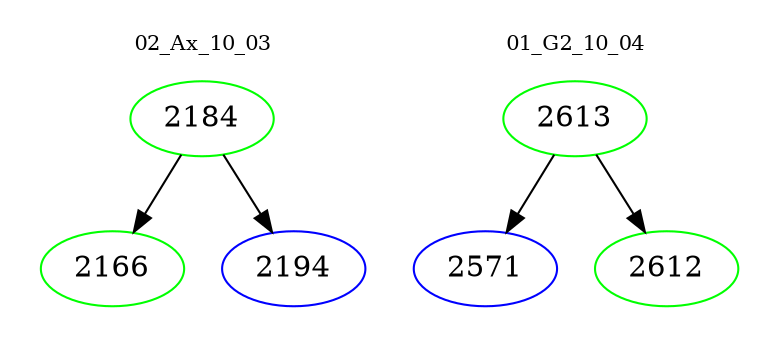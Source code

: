 digraph{
subgraph cluster_0 {
color = white
label = "02_Ax_10_03";
fontsize=10;
T0_2184 [label="2184", color="green"]
T0_2184 -> T0_2166 [color="black"]
T0_2166 [label="2166", color="green"]
T0_2184 -> T0_2194 [color="black"]
T0_2194 [label="2194", color="blue"]
}
subgraph cluster_1 {
color = white
label = "01_G2_10_04";
fontsize=10;
T1_2613 [label="2613", color="green"]
T1_2613 -> T1_2571 [color="black"]
T1_2571 [label="2571", color="blue"]
T1_2613 -> T1_2612 [color="black"]
T1_2612 [label="2612", color="green"]
}
}
